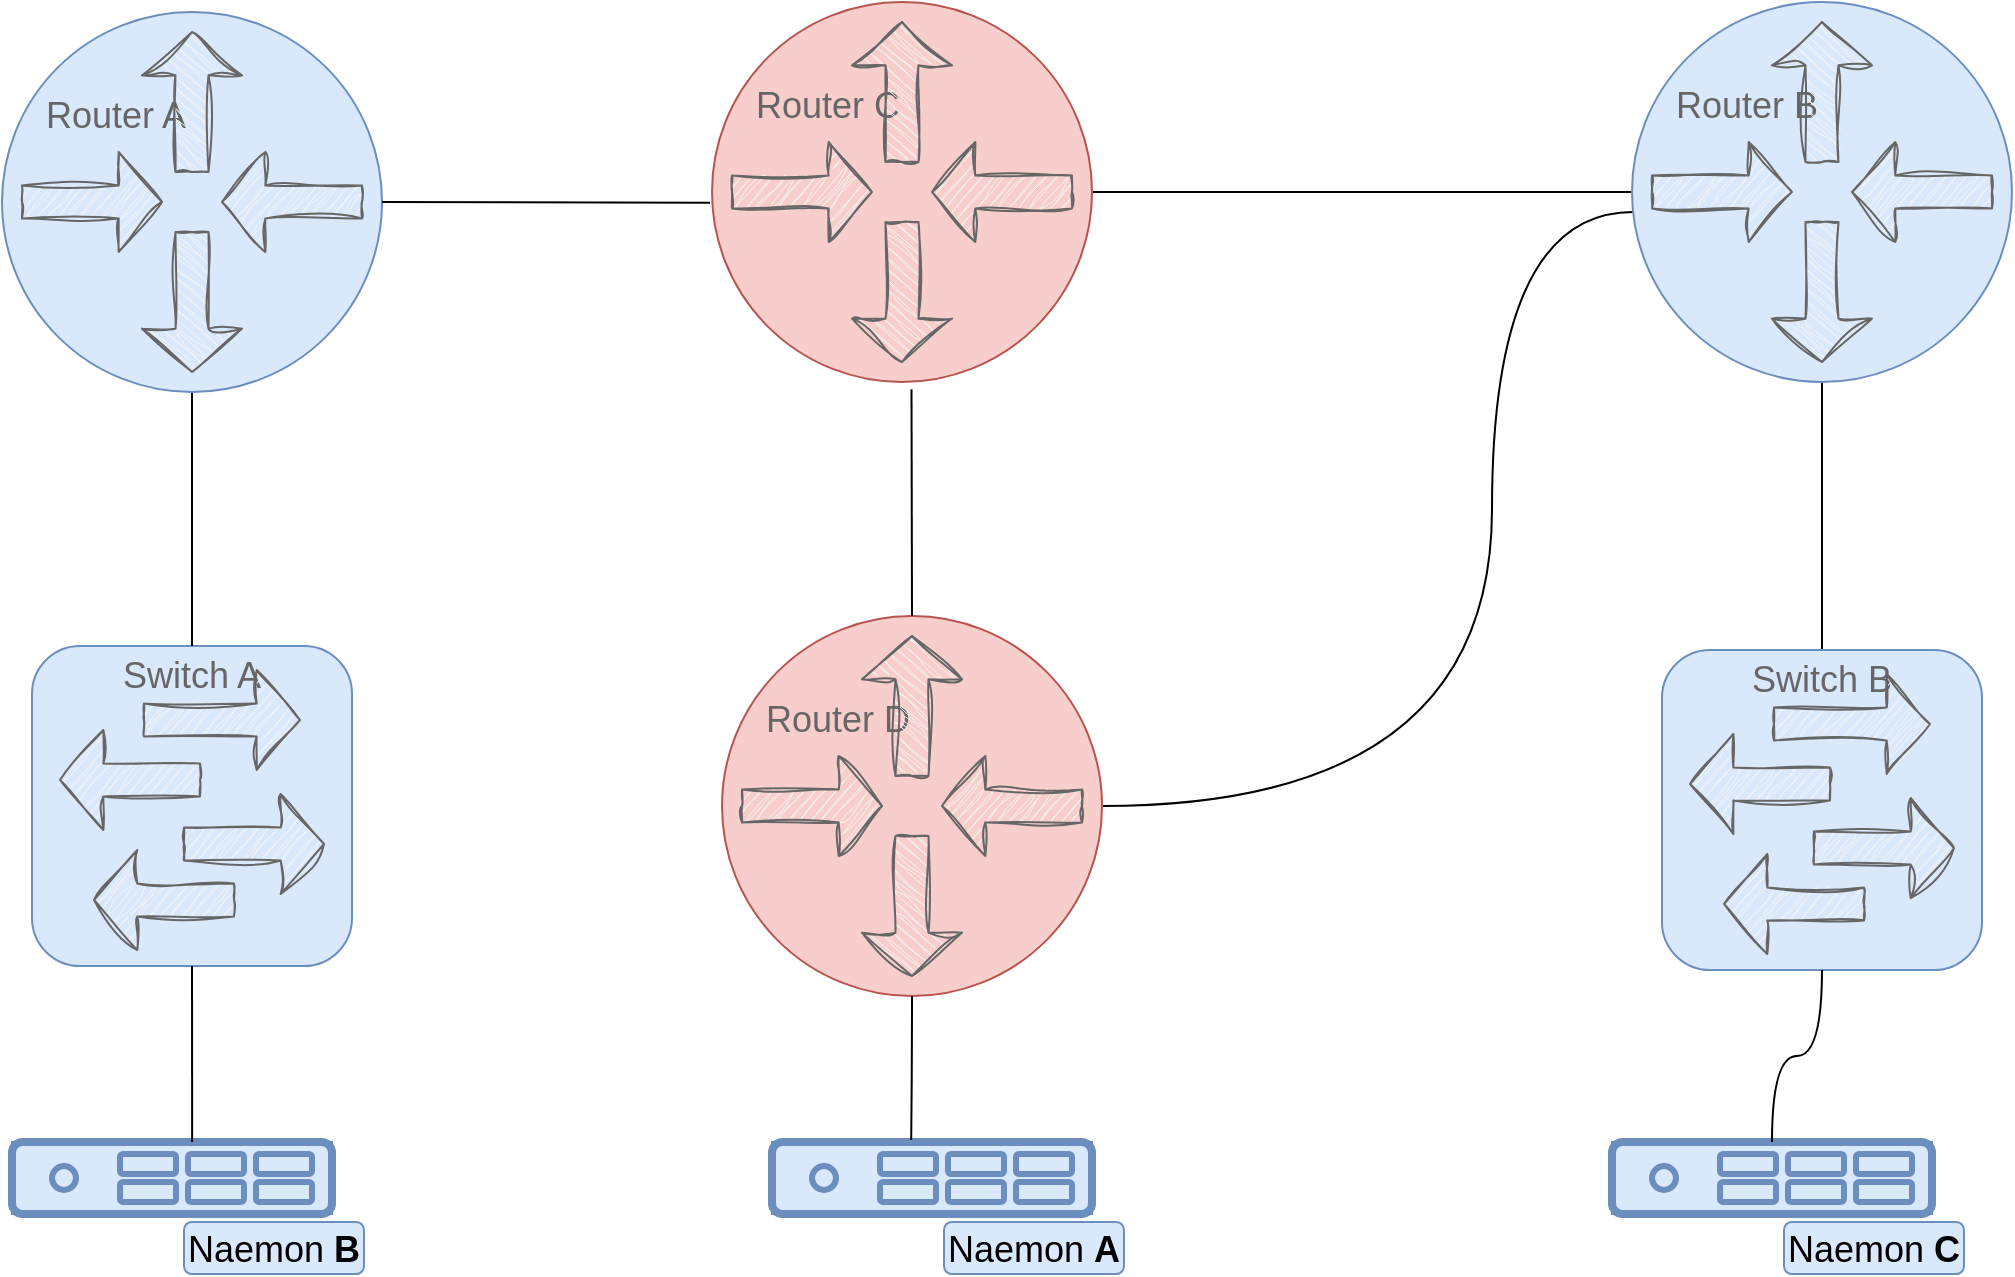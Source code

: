 <mxfile version="25.0.2">
  <diagram name="Seite-1" id="JBTjAf-8RNU7uGLIAqYp">
    <mxGraphModel dx="1383" dy="797" grid="1" gridSize="10" guides="1" tooltips="1" connect="1" arrows="1" fold="1" page="1" pageScale="1" pageWidth="1169" pageHeight="1654" math="0" shadow="0">
      <root>
        <mxCell id="0" />
        <mxCell id="1" parent="0" />
        <mxCell id="zw03ap3TKoCFmKs4zxq7-1" value="" style="group;fillColor=#dae8fc;strokeColor=#6c8ebf;" vertex="1" connectable="0" parent="1">
          <mxGeometry x="70" y="1020" width="160" height="36" as="geometry" />
        </mxCell>
        <mxCell id="zw03ap3TKoCFmKs4zxq7-2" value="" style="rounded=1;whiteSpace=wrap;html=1;strokeWidth=4;fillColor=#dae8fc;strokeColor=#6c8ebf;" vertex="1" parent="zw03ap3TKoCFmKs4zxq7-1">
          <mxGeometry width="160" height="36" as="geometry" />
        </mxCell>
        <mxCell id="zw03ap3TKoCFmKs4zxq7-3" value="" style="ellipse;whiteSpace=wrap;html=1;aspect=fixed;strokeWidth=3;fillColor=#dae8fc;strokeColor=#6c8ebf;" vertex="1" parent="zw03ap3TKoCFmKs4zxq7-1">
          <mxGeometry x="20" y="12" width="12" height="12" as="geometry" />
        </mxCell>
        <mxCell id="zw03ap3TKoCFmKs4zxq7-4" value="" style="rounded=1;whiteSpace=wrap;html=1;strokeWidth=3;fillColor=#dae8fc;strokeColor=#6c8ebf;" vertex="1" parent="zw03ap3TKoCFmKs4zxq7-1">
          <mxGeometry x="54" y="6" width="28" height="10" as="geometry" />
        </mxCell>
        <mxCell id="zw03ap3TKoCFmKs4zxq7-5" value="" style="rounded=1;whiteSpace=wrap;html=1;strokeWidth=3;fillColor=#dae8fc;strokeColor=#6c8ebf;" vertex="1" parent="zw03ap3TKoCFmKs4zxq7-1">
          <mxGeometry x="88" y="6" width="28" height="10" as="geometry" />
        </mxCell>
        <mxCell id="zw03ap3TKoCFmKs4zxq7-6" value="" style="rounded=1;whiteSpace=wrap;html=1;strokeWidth=3;fillColor=#dae8fc;strokeColor=#6c8ebf;" vertex="1" parent="zw03ap3TKoCFmKs4zxq7-1">
          <mxGeometry x="122" y="6" width="28" height="10" as="geometry" />
        </mxCell>
        <mxCell id="zw03ap3TKoCFmKs4zxq7-7" value="" style="rounded=1;whiteSpace=wrap;html=1;strokeWidth=3;fillColor=#dae8fc;strokeColor=#6c8ebf;" vertex="1" parent="zw03ap3TKoCFmKs4zxq7-1">
          <mxGeometry x="54" y="20" width="28" height="10" as="geometry" />
        </mxCell>
        <mxCell id="zw03ap3TKoCFmKs4zxq7-8" value="" style="rounded=1;whiteSpace=wrap;html=1;strokeWidth=3;fillColor=#dae8fc;strokeColor=#6c8ebf;" vertex="1" parent="zw03ap3TKoCFmKs4zxq7-1">
          <mxGeometry x="88" y="20" width="28" height="10" as="geometry" />
        </mxCell>
        <mxCell id="zw03ap3TKoCFmKs4zxq7-9" value="" style="rounded=1;whiteSpace=wrap;html=1;strokeWidth=3;fillColor=#dae8fc;strokeColor=#6c8ebf;" vertex="1" parent="zw03ap3TKoCFmKs4zxq7-1">
          <mxGeometry x="122" y="20" width="28" height="10" as="geometry" />
        </mxCell>
        <mxCell id="zw03ap3TKoCFmKs4zxq7-10" value="&lt;font style=&quot;font-size: 18px;&quot;&gt;Naemon &lt;b style=&quot;&quot;&gt;B&lt;/b&gt;&lt;/font&gt;" style="rounded=1;whiteSpace=wrap;html=1;fillColor=#dae8fc;strokeColor=#6c8ebf;fontSize=20;" vertex="1" parent="1">
          <mxGeometry x="156" y="1060" width="90" height="26" as="geometry" />
        </mxCell>
        <mxCell id="zw03ap3TKoCFmKs4zxq7-11" value="" style="group;fillColor=#dae8fc;strokeColor=#6c8ebf;" vertex="1" connectable="0" parent="1">
          <mxGeometry x="450" y="1020" width="160" height="36" as="geometry" />
        </mxCell>
        <mxCell id="zw03ap3TKoCFmKs4zxq7-12" value="" style="rounded=1;whiteSpace=wrap;html=1;strokeWidth=4;fillColor=#dae8fc;strokeColor=#6c8ebf;" vertex="1" parent="zw03ap3TKoCFmKs4zxq7-11">
          <mxGeometry width="160" height="36" as="geometry" />
        </mxCell>
        <mxCell id="zw03ap3TKoCFmKs4zxq7-13" value="" style="ellipse;whiteSpace=wrap;html=1;aspect=fixed;strokeWidth=3;fillColor=#dae8fc;strokeColor=#6c8ebf;" vertex="1" parent="zw03ap3TKoCFmKs4zxq7-11">
          <mxGeometry x="20" y="12" width="12" height="12" as="geometry" />
        </mxCell>
        <mxCell id="zw03ap3TKoCFmKs4zxq7-14" value="" style="rounded=1;whiteSpace=wrap;html=1;strokeWidth=3;fillColor=#dae8fc;strokeColor=#6c8ebf;" vertex="1" parent="zw03ap3TKoCFmKs4zxq7-11">
          <mxGeometry x="54" y="6" width="28" height="10" as="geometry" />
        </mxCell>
        <mxCell id="zw03ap3TKoCFmKs4zxq7-15" value="" style="rounded=1;whiteSpace=wrap;html=1;strokeWidth=3;fillColor=#dae8fc;strokeColor=#6c8ebf;" vertex="1" parent="zw03ap3TKoCFmKs4zxq7-11">
          <mxGeometry x="88" y="6" width="28" height="10" as="geometry" />
        </mxCell>
        <mxCell id="zw03ap3TKoCFmKs4zxq7-16" value="" style="rounded=1;whiteSpace=wrap;html=1;strokeWidth=3;fillColor=#dae8fc;strokeColor=#6c8ebf;" vertex="1" parent="zw03ap3TKoCFmKs4zxq7-11">
          <mxGeometry x="122" y="6" width="28" height="10" as="geometry" />
        </mxCell>
        <mxCell id="zw03ap3TKoCFmKs4zxq7-17" value="" style="rounded=1;whiteSpace=wrap;html=1;strokeWidth=3;fillColor=#dae8fc;strokeColor=#6c8ebf;" vertex="1" parent="zw03ap3TKoCFmKs4zxq7-11">
          <mxGeometry x="54" y="20" width="28" height="10" as="geometry" />
        </mxCell>
        <mxCell id="zw03ap3TKoCFmKs4zxq7-18" value="" style="rounded=1;whiteSpace=wrap;html=1;strokeWidth=3;fillColor=#dae8fc;strokeColor=#6c8ebf;" vertex="1" parent="zw03ap3TKoCFmKs4zxq7-11">
          <mxGeometry x="88" y="20" width="28" height="10" as="geometry" />
        </mxCell>
        <mxCell id="zw03ap3TKoCFmKs4zxq7-19" value="" style="rounded=1;whiteSpace=wrap;html=1;strokeWidth=3;fillColor=#dae8fc;strokeColor=#6c8ebf;" vertex="1" parent="zw03ap3TKoCFmKs4zxq7-11">
          <mxGeometry x="122" y="20" width="28" height="10" as="geometry" />
        </mxCell>
        <mxCell id="zw03ap3TKoCFmKs4zxq7-20" value="&lt;span style=&quot;font-size: 18px;&quot;&gt;Naemon &lt;b&gt;A&lt;/b&gt;&lt;/span&gt;" style="rounded=1;whiteSpace=wrap;html=1;fillColor=#dae8fc;strokeColor=#6c8ebf;fontSize=20;" vertex="1" parent="1">
          <mxGeometry x="536" y="1060" width="90" height="26" as="geometry" />
        </mxCell>
        <mxCell id="zw03ap3TKoCFmKs4zxq7-21" value="" style="group;fillColor=#dae8fc;strokeColor=#6c8ebf;" vertex="1" connectable="0" parent="1">
          <mxGeometry x="870" y="1020" width="160" height="36" as="geometry" />
        </mxCell>
        <mxCell id="zw03ap3TKoCFmKs4zxq7-22" value="" style="rounded=1;whiteSpace=wrap;html=1;strokeWidth=4;fillColor=#dae8fc;strokeColor=#6c8ebf;" vertex="1" parent="zw03ap3TKoCFmKs4zxq7-21">
          <mxGeometry width="160" height="36" as="geometry" />
        </mxCell>
        <mxCell id="zw03ap3TKoCFmKs4zxq7-23" value="" style="ellipse;whiteSpace=wrap;html=1;aspect=fixed;strokeWidth=3;fillColor=#dae8fc;strokeColor=#6c8ebf;" vertex="1" parent="zw03ap3TKoCFmKs4zxq7-21">
          <mxGeometry x="20" y="12" width="12" height="12" as="geometry" />
        </mxCell>
        <mxCell id="zw03ap3TKoCFmKs4zxq7-24" value="" style="rounded=1;whiteSpace=wrap;html=1;strokeWidth=3;fillColor=#dae8fc;strokeColor=#6c8ebf;" vertex="1" parent="zw03ap3TKoCFmKs4zxq7-21">
          <mxGeometry x="54" y="6" width="28" height="10" as="geometry" />
        </mxCell>
        <mxCell id="zw03ap3TKoCFmKs4zxq7-25" value="" style="rounded=1;whiteSpace=wrap;html=1;strokeWidth=3;fillColor=#dae8fc;strokeColor=#6c8ebf;" vertex="1" parent="zw03ap3TKoCFmKs4zxq7-21">
          <mxGeometry x="88" y="6" width="28" height="10" as="geometry" />
        </mxCell>
        <mxCell id="zw03ap3TKoCFmKs4zxq7-26" value="" style="rounded=1;whiteSpace=wrap;html=1;strokeWidth=3;fillColor=#dae8fc;strokeColor=#6c8ebf;" vertex="1" parent="zw03ap3TKoCFmKs4zxq7-21">
          <mxGeometry x="122" y="6" width="28" height="10" as="geometry" />
        </mxCell>
        <mxCell id="zw03ap3TKoCFmKs4zxq7-27" value="" style="rounded=1;whiteSpace=wrap;html=1;strokeWidth=3;fillColor=#dae8fc;strokeColor=#6c8ebf;" vertex="1" parent="zw03ap3TKoCFmKs4zxq7-21">
          <mxGeometry x="54" y="20" width="28" height="10" as="geometry" />
        </mxCell>
        <mxCell id="zw03ap3TKoCFmKs4zxq7-28" value="" style="rounded=1;whiteSpace=wrap;html=1;strokeWidth=3;fillColor=#dae8fc;strokeColor=#6c8ebf;" vertex="1" parent="zw03ap3TKoCFmKs4zxq7-21">
          <mxGeometry x="88" y="20" width="28" height="10" as="geometry" />
        </mxCell>
        <mxCell id="zw03ap3TKoCFmKs4zxq7-29" value="" style="rounded=1;whiteSpace=wrap;html=1;strokeWidth=3;fillColor=#dae8fc;strokeColor=#6c8ebf;" vertex="1" parent="zw03ap3TKoCFmKs4zxq7-21">
          <mxGeometry x="122" y="20" width="28" height="10" as="geometry" />
        </mxCell>
        <mxCell id="zw03ap3TKoCFmKs4zxq7-30" value="&lt;span style=&quot;font-size: 18px;&quot;&gt;Naemon &lt;b&gt;C&lt;/b&gt;&lt;/span&gt;" style="rounded=1;whiteSpace=wrap;html=1;fillColor=#dae8fc;strokeColor=#6c8ebf;fontSize=20;" vertex="1" parent="1">
          <mxGeometry x="956" y="1060" width="90" height="26" as="geometry" />
        </mxCell>
        <mxCell id="zw03ap3TKoCFmKs4zxq7-31" value="&lt;font style=&quot;font-size: 18px;&quot; color=&quot;#666666&quot;&gt;Switch A&lt;/font&gt;&lt;div&gt;&lt;font color=&quot;#666666&quot;&gt;&lt;br&gt;&lt;/font&gt;&lt;/div&gt;&lt;div&gt;&lt;font color=&quot;#666666&quot;&gt;&lt;br&gt;&lt;/font&gt;&lt;/div&gt;&lt;div&gt;&lt;font color=&quot;#666666&quot;&gt;&lt;br&gt;&lt;/font&gt;&lt;/div&gt;&lt;div&gt;&lt;font color=&quot;#666666&quot;&gt;&lt;br&gt;&lt;/font&gt;&lt;/div&gt;&lt;div&gt;&lt;font color=&quot;#666666&quot;&gt;&lt;br&gt;&lt;/font&gt;&lt;/div&gt;&lt;div&gt;&lt;font color=&quot;#666666&quot;&gt;&lt;br&gt;&lt;/font&gt;&lt;/div&gt;&lt;div&gt;&lt;font color=&quot;#666666&quot;&gt;&lt;br&gt;&lt;/font&gt;&lt;/div&gt;&lt;div&gt;&lt;font color=&quot;#666666&quot;&gt;&lt;br&gt;&lt;/font&gt;&lt;/div&gt;&lt;div&gt;&lt;br&gt;&lt;/div&gt;" style="rounded=1;whiteSpace=wrap;html=1;fillColor=#dae8fc;strokeColor=#6c8ebf;container=0;" vertex="1" parent="1">
          <mxGeometry x="80" y="772" width="160" height="160" as="geometry" />
        </mxCell>
        <mxCell id="zw03ap3TKoCFmKs4zxq7-32" value="" style="html=1;shadow=0;dashed=0;align=center;verticalAlign=middle;shape=mxgraph.arrows2.arrow;dy=0.67;dx=21.67;direction=north;notch=0;strokeColor=#666666;rotation=90;fillColor=#f5f5f5;sketch=1;curveFitting=1;jiggle=2;fontColor=#333333;container=0;" vertex="1" parent="1">
          <mxGeometry x="150" y="770" width="50" height="78" as="geometry" />
        </mxCell>
        <mxCell id="zw03ap3TKoCFmKs4zxq7-33" value="" style="html=1;shadow=0;dashed=0;align=center;verticalAlign=middle;shape=mxgraph.arrows2.arrow;dy=0.67;dx=21.67;direction=north;notch=0;strokeColor=#666666;rotation=90;fillColor=#f5f5f5;fontColor=#333333;sketch=1;curveFitting=1;jiggle=2;container=0;" vertex="1" parent="1">
          <mxGeometry x="166" y="836" width="50" height="70" as="geometry" />
        </mxCell>
        <mxCell id="zw03ap3TKoCFmKs4zxq7-34" value="" style="html=1;shadow=0;dashed=0;align=center;verticalAlign=middle;shape=mxgraph.arrows2.arrow;dy=0.67;dx=21.67;direction=north;notch=0;strokeColor=#666666;rotation=-90;fillColor=#f5f5f5;fontColor=#333333;sketch=1;curveFitting=1;jiggle=2;container=0;" vertex="1" parent="1">
          <mxGeometry x="104" y="804" width="50" height="70" as="geometry" />
        </mxCell>
        <mxCell id="zw03ap3TKoCFmKs4zxq7-35" value="" style="html=1;shadow=0;dashed=0;align=center;verticalAlign=middle;shape=mxgraph.arrows2.arrow;dy=0.67;dx=21.67;direction=north;notch=0;strokeColor=#666666;rotation=-90;fillColor=#f5f5f5;fontColor=#333333;sketch=1;curveFitting=1;jiggle=2;container=0;" vertex="1" parent="1">
          <mxGeometry x="121" y="864" width="50" height="70" as="geometry" />
        </mxCell>
        <mxCell id="zw03ap3TKoCFmKs4zxq7-72" style="edgeStyle=orthogonalEdgeStyle;rounded=0;orthogonalLoop=1;jettySize=auto;html=1;entryX=0.5;entryY=1;entryDx=0;entryDy=0;endArrow=none;endFill=0;curved=1;" edge="1" parent="1" source="zw03ap3TKoCFmKs4zxq7-36" target="zw03ap3TKoCFmKs4zxq7-54">
          <mxGeometry relative="1" as="geometry" />
        </mxCell>
        <mxCell id="zw03ap3TKoCFmKs4zxq7-36" value="&lt;font style=&quot;font-size: 18px;&quot; color=&quot;#666666&quot;&gt;Switch B&lt;/font&gt;&lt;div&gt;&lt;font color=&quot;#666666&quot;&gt;&lt;br&gt;&lt;/font&gt;&lt;/div&gt;&lt;div&gt;&lt;font color=&quot;#666666&quot;&gt;&lt;br&gt;&lt;/font&gt;&lt;/div&gt;&lt;div&gt;&lt;font color=&quot;#666666&quot;&gt;&lt;br&gt;&lt;/font&gt;&lt;/div&gt;&lt;div&gt;&lt;font color=&quot;#666666&quot;&gt;&lt;br&gt;&lt;/font&gt;&lt;/div&gt;&lt;div&gt;&lt;font color=&quot;#666666&quot;&gt;&lt;br&gt;&lt;/font&gt;&lt;/div&gt;&lt;div&gt;&lt;font color=&quot;#666666&quot;&gt;&lt;br&gt;&lt;/font&gt;&lt;/div&gt;&lt;div&gt;&lt;font color=&quot;#666666&quot;&gt;&lt;br&gt;&lt;/font&gt;&lt;/div&gt;&lt;div&gt;&lt;font color=&quot;#666666&quot;&gt;&lt;br&gt;&lt;/font&gt;&lt;/div&gt;&lt;div&gt;&lt;br&gt;&lt;/div&gt;" style="rounded=1;whiteSpace=wrap;html=1;fillColor=#dae8fc;strokeColor=#6c8ebf;container=0;" vertex="1" parent="1">
          <mxGeometry x="895" y="774" width="160" height="160" as="geometry" />
        </mxCell>
        <mxCell id="zw03ap3TKoCFmKs4zxq7-37" value="" style="html=1;shadow=0;dashed=0;align=center;verticalAlign=middle;shape=mxgraph.arrows2.arrow;dy=0.67;dx=21.67;direction=north;notch=0;strokeColor=#666666;rotation=90;fillColor=#f5f5f5;sketch=1;curveFitting=1;jiggle=2;fontColor=#333333;container=0;" vertex="1" parent="1">
          <mxGeometry x="965" y="772" width="50" height="78" as="geometry" />
        </mxCell>
        <mxCell id="zw03ap3TKoCFmKs4zxq7-38" value="" style="html=1;shadow=0;dashed=0;align=center;verticalAlign=middle;shape=mxgraph.arrows2.arrow;dy=0.67;dx=21.67;direction=north;notch=0;strokeColor=#666666;rotation=90;fillColor=#f5f5f5;fontColor=#333333;sketch=1;curveFitting=1;jiggle=2;container=0;" vertex="1" parent="1">
          <mxGeometry x="981" y="838" width="50" height="70" as="geometry" />
        </mxCell>
        <mxCell id="zw03ap3TKoCFmKs4zxq7-39" value="" style="html=1;shadow=0;dashed=0;align=center;verticalAlign=middle;shape=mxgraph.arrows2.arrow;dy=0.67;dx=21.67;direction=north;notch=0;strokeColor=#666666;rotation=-90;fillColor=#f5f5f5;fontColor=#333333;sketch=1;curveFitting=1;jiggle=2;container=0;" vertex="1" parent="1">
          <mxGeometry x="919" y="806" width="50" height="70" as="geometry" />
        </mxCell>
        <mxCell id="zw03ap3TKoCFmKs4zxq7-40" value="" style="html=1;shadow=0;dashed=0;align=center;verticalAlign=middle;shape=mxgraph.arrows2.arrow;dy=0.67;dx=21.67;direction=north;notch=0;strokeColor=#666666;rotation=-90;fillColor=#f5f5f5;fontColor=#333333;sketch=1;curveFitting=1;jiggle=2;container=0;" vertex="1" parent="1">
          <mxGeometry x="936" y="866" width="50" height="70" as="geometry" />
        </mxCell>
        <mxCell id="zw03ap3TKoCFmKs4zxq7-41" value="" style="group;fillColor=none;fillStyle=auto;container=0;" vertex="1" connectable="0" parent="1">
          <mxGeometry x="425" y="757" width="190" height="190" as="geometry" />
        </mxCell>
        <mxCell id="zw03ap3TKoCFmKs4zxq7-73" style="edgeStyle=orthogonalEdgeStyle;rounded=0;orthogonalLoop=1;jettySize=auto;html=1;endArrow=none;endFill=0;curved=1;" edge="1" parent="1" source="zw03ap3TKoCFmKs4zxq7-42" target="zw03ap3TKoCFmKs4zxq7-54">
          <mxGeometry relative="1" as="geometry">
            <Array as="points">
              <mxPoint x="810" y="852" />
              <mxPoint x="810" y="555" />
            </Array>
          </mxGeometry>
        </mxCell>
        <mxCell id="zw03ap3TKoCFmKs4zxq7-42" value="&lt;font color=&quot;#666666&quot;&gt;&amp;nbsp; &amp;nbsp; Router D&amp;nbsp;&lt;/font&gt;&lt;div&gt;&lt;font color=&quot;#666666&quot;&gt;&lt;br&gt;&lt;/font&gt;&lt;/div&gt;&lt;div&gt;&lt;font color=&quot;#666666&quot;&gt;&lt;br&gt;&lt;/font&gt;&lt;/div&gt;&lt;div&gt;&lt;font color=&quot;#666666&quot;&gt;&lt;br&gt;&lt;/font&gt;&lt;/div&gt;&lt;div&gt;&lt;br&gt;&lt;/div&gt;" style="ellipse;whiteSpace=wrap;html=1;aspect=fixed;fillColor=#f8cecc;strokeColor=#b85450;container=0;align=left;fontSize=18;" vertex="1" parent="1">
          <mxGeometry x="425" y="757" width="190" height="190" as="geometry" />
        </mxCell>
        <mxCell id="zw03ap3TKoCFmKs4zxq7-43" value="" style="html=1;shadow=0;dashed=0;align=center;verticalAlign=middle;shape=mxgraph.arrows2.arrow;dy=0.67;dx=21.67;direction=north;notch=0;strokeColor=#666666;fillColor=#f5f5f5;fontColor=#333333;sketch=1;curveFitting=1;jiggle=2;container=0;" vertex="1" parent="1">
          <mxGeometry x="495" y="767" width="50" height="70" as="geometry" />
        </mxCell>
        <mxCell id="zw03ap3TKoCFmKs4zxq7-44" value="" style="html=1;shadow=0;dashed=0;align=center;verticalAlign=middle;shape=mxgraph.arrows2.arrow;dy=0.67;dx=21.67;direction=north;notch=0;strokeColor=#666666;rotation=-180;fillColor=#f5f5f5;fontColor=#333333;sketch=1;curveFitting=1;jiggle=2;container=0;" vertex="1" parent="1">
          <mxGeometry x="495" y="867" width="50" height="70" as="geometry" />
        </mxCell>
        <mxCell id="zw03ap3TKoCFmKs4zxq7-45" value="" style="html=1;shadow=0;dashed=0;align=center;verticalAlign=middle;shape=mxgraph.arrows2.arrow;dy=0.67;dx=21.67;direction=north;notch=0;strokeColor=#666666;rotation=-90;fillColor=#f5f5f5;fontColor=#333333;sketch=1;curveFitting=1;jiggle=2;container=0;" vertex="1" parent="1">
          <mxGeometry x="545" y="817" width="50" height="70" as="geometry" />
        </mxCell>
        <mxCell id="zw03ap3TKoCFmKs4zxq7-46" value="" style="html=1;shadow=0;dashed=0;align=center;verticalAlign=middle;shape=mxgraph.arrows2.arrow;dy=0.67;dx=21.67;direction=north;notch=0;strokeColor=#666666;rotation=90;fillColor=#f5f5f5;fontColor=#333333;sketch=1;curveFitting=1;jiggle=2;container=0;" vertex="1" parent="1">
          <mxGeometry x="445" y="817" width="50" height="70" as="geometry" />
        </mxCell>
        <mxCell id="zw03ap3TKoCFmKs4zxq7-47" value="" style="group;fillColor=none;fillStyle=auto;container=0;" vertex="1" connectable="0" parent="1">
          <mxGeometry x="420" y="450" width="190" height="190" as="geometry" />
        </mxCell>
        <mxCell id="zw03ap3TKoCFmKs4zxq7-74" style="edgeStyle=orthogonalEdgeStyle;rounded=0;orthogonalLoop=1;jettySize=auto;html=1;endArrow=none;endFill=0;curved=1;" edge="1" parent="1" source="zw03ap3TKoCFmKs4zxq7-48" target="zw03ap3TKoCFmKs4zxq7-54">
          <mxGeometry relative="1" as="geometry" />
        </mxCell>
        <mxCell id="zw03ap3TKoCFmKs4zxq7-48" value="&lt;font color=&quot;#666666&quot;&gt;&amp;nbsp; &amp;nbsp; Router C&amp;nbsp;&lt;/font&gt;&lt;div&gt;&lt;font color=&quot;#666666&quot;&gt;&lt;br&gt;&lt;/font&gt;&lt;/div&gt;&lt;div&gt;&lt;font color=&quot;#666666&quot;&gt;&lt;br&gt;&lt;/font&gt;&lt;/div&gt;&lt;div&gt;&lt;font color=&quot;#666666&quot;&gt;&lt;br&gt;&lt;/font&gt;&lt;/div&gt;&lt;div&gt;&lt;br&gt;&lt;/div&gt;" style="ellipse;whiteSpace=wrap;html=1;aspect=fixed;fillColor=#f8cecc;strokeColor=#b85450;container=0;align=left;fontSize=18;" vertex="1" parent="1">
          <mxGeometry x="420" y="450" width="190" height="190" as="geometry" />
        </mxCell>
        <mxCell id="zw03ap3TKoCFmKs4zxq7-49" value="" style="html=1;shadow=0;dashed=0;align=center;verticalAlign=middle;shape=mxgraph.arrows2.arrow;dy=0.67;dx=21.67;direction=north;notch=0;strokeColor=#666666;fillColor=#f5f5f5;fontColor=#333333;sketch=1;curveFitting=1;jiggle=2;container=0;" vertex="1" parent="1">
          <mxGeometry x="490" y="460" width="50" height="70" as="geometry" />
        </mxCell>
        <mxCell id="zw03ap3TKoCFmKs4zxq7-50" value="" style="html=1;shadow=0;dashed=0;align=center;verticalAlign=middle;shape=mxgraph.arrows2.arrow;dy=0.67;dx=21.67;direction=north;notch=0;strokeColor=#666666;rotation=-180;fillColor=#f5f5f5;fontColor=#333333;sketch=1;curveFitting=1;jiggle=2;container=0;" vertex="1" parent="1">
          <mxGeometry x="490" y="560" width="50" height="70" as="geometry" />
        </mxCell>
        <mxCell id="zw03ap3TKoCFmKs4zxq7-51" value="" style="html=1;shadow=0;dashed=0;align=center;verticalAlign=middle;shape=mxgraph.arrows2.arrow;dy=0.67;dx=21.67;direction=north;notch=0;strokeColor=#666666;rotation=-90;fillColor=#f5f5f5;fontColor=#333333;sketch=1;curveFitting=1;jiggle=2;container=0;" vertex="1" parent="1">
          <mxGeometry x="540" y="510" width="50" height="70" as="geometry" />
        </mxCell>
        <mxCell id="zw03ap3TKoCFmKs4zxq7-52" value="" style="html=1;shadow=0;dashed=0;align=center;verticalAlign=middle;shape=mxgraph.arrows2.arrow;dy=0.67;dx=21.67;direction=north;notch=0;strokeColor=#666666;rotation=90;fillColor=#f5f5f5;fontColor=#333333;sketch=1;curveFitting=1;jiggle=2;container=0;" vertex="1" parent="1">
          <mxGeometry x="440" y="510" width="50" height="70" as="geometry" />
        </mxCell>
        <mxCell id="zw03ap3TKoCFmKs4zxq7-53" value="" style="group;fillColor=none;fillStyle=auto;container=0;" vertex="1" connectable="0" parent="1">
          <mxGeometry x="880" y="450" width="190" height="190" as="geometry" />
        </mxCell>
        <mxCell id="zw03ap3TKoCFmKs4zxq7-54" value="&lt;font color=&quot;#666666&quot;&gt;&amp;nbsp; &amp;nbsp; Router B&amp;nbsp;&lt;/font&gt;&lt;div&gt;&lt;font color=&quot;#666666&quot;&gt;&lt;br&gt;&lt;/font&gt;&lt;/div&gt;&lt;div&gt;&lt;font color=&quot;#666666&quot;&gt;&lt;br&gt;&lt;/font&gt;&lt;/div&gt;&lt;div&gt;&lt;font color=&quot;#666666&quot;&gt;&lt;br&gt;&lt;/font&gt;&lt;/div&gt;&lt;div&gt;&lt;br&gt;&lt;/div&gt;" style="ellipse;whiteSpace=wrap;html=1;aspect=fixed;fillColor=#dae8fc;strokeColor=#6c8ebf;container=0;align=left;fontSize=18;" vertex="1" parent="1">
          <mxGeometry x="880" y="450" width="190" height="190" as="geometry" />
        </mxCell>
        <mxCell id="zw03ap3TKoCFmKs4zxq7-55" value="" style="html=1;shadow=0;dashed=0;align=center;verticalAlign=middle;shape=mxgraph.arrows2.arrow;dy=0.67;dx=21.67;direction=north;notch=0;strokeColor=#666666;fillColor=#f5f5f5;fontColor=#333333;sketch=1;curveFitting=1;jiggle=2;container=0;" vertex="1" parent="1">
          <mxGeometry x="950" y="460" width="50" height="70" as="geometry" />
        </mxCell>
        <mxCell id="zw03ap3TKoCFmKs4zxq7-56" value="" style="html=1;shadow=0;dashed=0;align=center;verticalAlign=middle;shape=mxgraph.arrows2.arrow;dy=0.67;dx=21.67;direction=north;notch=0;strokeColor=#666666;rotation=-180;fillColor=#f5f5f5;fontColor=#333333;sketch=1;curveFitting=1;jiggle=2;container=0;" vertex="1" parent="1">
          <mxGeometry x="950" y="560" width="50" height="70" as="geometry" />
        </mxCell>
        <mxCell id="zw03ap3TKoCFmKs4zxq7-57" value="" style="html=1;shadow=0;dashed=0;align=center;verticalAlign=middle;shape=mxgraph.arrows2.arrow;dy=0.67;dx=21.67;direction=north;notch=0;strokeColor=#666666;rotation=-90;fillColor=#f5f5f5;fontColor=#333333;sketch=1;curveFitting=1;jiggle=2;container=0;" vertex="1" parent="1">
          <mxGeometry x="1000" y="510" width="50" height="70" as="geometry" />
        </mxCell>
        <mxCell id="zw03ap3TKoCFmKs4zxq7-58" value="" style="html=1;shadow=0;dashed=0;align=center;verticalAlign=middle;shape=mxgraph.arrows2.arrow;dy=0.67;dx=21.67;direction=north;notch=0;strokeColor=#666666;rotation=90;fillColor=#f5f5f5;fontColor=#333333;sketch=1;curveFitting=1;jiggle=2;container=0;" vertex="1" parent="1">
          <mxGeometry x="900" y="510" width="50" height="70" as="geometry" />
        </mxCell>
        <mxCell id="zw03ap3TKoCFmKs4zxq7-65" value="" style="group;fillColor=none;fillStyle=auto;container=0;" vertex="1" connectable="0" parent="1">
          <mxGeometry x="65" y="455" width="190" height="190" as="geometry" />
        </mxCell>
        <mxCell id="zw03ap3TKoCFmKs4zxq7-76" style="edgeStyle=orthogonalEdgeStyle;rounded=0;orthogonalLoop=1;jettySize=auto;html=1;endArrow=none;endFill=0;curved=1;" edge="1" parent="1" source="zw03ap3TKoCFmKs4zxq7-66" target="zw03ap3TKoCFmKs4zxq7-31">
          <mxGeometry relative="1" as="geometry" />
        </mxCell>
        <mxCell id="zw03ap3TKoCFmKs4zxq7-66" value="&lt;font color=&quot;#666666&quot;&gt;&amp;nbsp; &amp;nbsp; Router A&lt;/font&gt;&lt;div&gt;&lt;font color=&quot;#666666&quot;&gt;&lt;br&gt;&lt;/font&gt;&lt;/div&gt;&lt;div&gt;&lt;font color=&quot;#666666&quot;&gt;&lt;br&gt;&lt;/font&gt;&lt;/div&gt;&lt;div&gt;&lt;font color=&quot;#666666&quot;&gt;&lt;br&gt;&lt;/font&gt;&lt;/div&gt;&lt;div&gt;&lt;br&gt;&lt;/div&gt;" style="ellipse;whiteSpace=wrap;html=1;aspect=fixed;fillColor=#dae8fc;strokeColor=#6c8ebf;container=0;align=left;fontSize=18;" vertex="1" parent="1">
          <mxGeometry x="65" y="455" width="190" height="190" as="geometry" />
        </mxCell>
        <mxCell id="zw03ap3TKoCFmKs4zxq7-67" value="" style="html=1;shadow=0;dashed=0;align=center;verticalAlign=middle;shape=mxgraph.arrows2.arrow;dy=0.67;dx=21.67;direction=north;notch=0;strokeColor=#666666;fillColor=#f5f5f5;fontColor=#333333;sketch=1;curveFitting=1;jiggle=2;container=0;" vertex="1" parent="1">
          <mxGeometry x="135" y="465" width="50" height="70" as="geometry" />
        </mxCell>
        <mxCell id="zw03ap3TKoCFmKs4zxq7-68" value="" style="html=1;shadow=0;dashed=0;align=center;verticalAlign=middle;shape=mxgraph.arrows2.arrow;dy=0.67;dx=21.67;direction=north;notch=0;strokeColor=#666666;rotation=-180;fillColor=#f5f5f5;fontColor=#333333;sketch=1;curveFitting=1;jiggle=2;container=0;" vertex="1" parent="1">
          <mxGeometry x="135" y="565" width="50" height="70" as="geometry" />
        </mxCell>
        <mxCell id="zw03ap3TKoCFmKs4zxq7-69" value="" style="html=1;shadow=0;dashed=0;align=center;verticalAlign=middle;shape=mxgraph.arrows2.arrow;dy=0.67;dx=21.67;direction=north;notch=0;strokeColor=#666666;rotation=-90;fillColor=#f5f5f5;fontColor=#333333;sketch=1;curveFitting=1;jiggle=2;container=0;" vertex="1" parent="1">
          <mxGeometry x="185" y="515" width="50" height="70" as="geometry" />
        </mxCell>
        <mxCell id="zw03ap3TKoCFmKs4zxq7-70" value="" style="html=1;shadow=0;dashed=0;align=center;verticalAlign=middle;shape=mxgraph.arrows2.arrow;dy=0.67;dx=21.67;direction=north;notch=0;strokeColor=#666666;rotation=90;fillColor=#f5f5f5;fontColor=#333333;sketch=1;curveFitting=1;jiggle=2;container=0;" vertex="1" parent="1">
          <mxGeometry x="85" y="515" width="50" height="70" as="geometry" />
        </mxCell>
        <mxCell id="zw03ap3TKoCFmKs4zxq7-71" style="edgeStyle=orthogonalEdgeStyle;rounded=0;orthogonalLoop=1;jettySize=auto;html=1;entryX=0.5;entryY=1;entryDx=0;entryDy=0;endArrow=none;endFill=0;curved=1;" edge="1" parent="1" source="zw03ap3TKoCFmKs4zxq7-22" target="zw03ap3TKoCFmKs4zxq7-36">
          <mxGeometry relative="1" as="geometry" />
        </mxCell>
        <mxCell id="zw03ap3TKoCFmKs4zxq7-75" style="edgeStyle=orthogonalEdgeStyle;rounded=0;orthogonalLoop=1;jettySize=auto;html=1;entryX=-0.005;entryY=0.528;entryDx=0;entryDy=0;entryPerimeter=0;endArrow=none;endFill=0;curved=1;" edge="1" parent="1" source="zw03ap3TKoCFmKs4zxq7-66" target="zw03ap3TKoCFmKs4zxq7-48">
          <mxGeometry relative="1" as="geometry" />
        </mxCell>
        <mxCell id="zw03ap3TKoCFmKs4zxq7-77" style="edgeStyle=orthogonalEdgeStyle;rounded=0;orthogonalLoop=1;jettySize=auto;html=1;entryX=0.563;entryY=0;entryDx=0;entryDy=0;entryPerimeter=0;endArrow=none;endFill=0;curved=1;" edge="1" parent="1" source="zw03ap3TKoCFmKs4zxq7-31" target="zw03ap3TKoCFmKs4zxq7-2">
          <mxGeometry relative="1" as="geometry" />
        </mxCell>
        <mxCell id="zw03ap3TKoCFmKs4zxq7-79" style="edgeStyle=orthogonalEdgeStyle;rounded=0;orthogonalLoop=1;jettySize=auto;html=1;entryX=0.435;entryY=-0.028;entryDx=0;entryDy=0;entryPerimeter=0;endArrow=none;endFill=0;curved=1;" edge="1" parent="1" source="zw03ap3TKoCFmKs4zxq7-42" target="zw03ap3TKoCFmKs4zxq7-12">
          <mxGeometry relative="1" as="geometry" />
        </mxCell>
        <mxCell id="zw03ap3TKoCFmKs4zxq7-80" style="edgeStyle=orthogonalEdgeStyle;rounded=0;orthogonalLoop=1;jettySize=auto;html=1;entryX=0.525;entryY=1.019;entryDx=0;entryDy=0;entryPerimeter=0;endArrow=none;endFill=0;curved=1;" edge="1" parent="1" source="zw03ap3TKoCFmKs4zxq7-42" target="zw03ap3TKoCFmKs4zxq7-48">
          <mxGeometry relative="1" as="geometry" />
        </mxCell>
      </root>
    </mxGraphModel>
  </diagram>
</mxfile>
